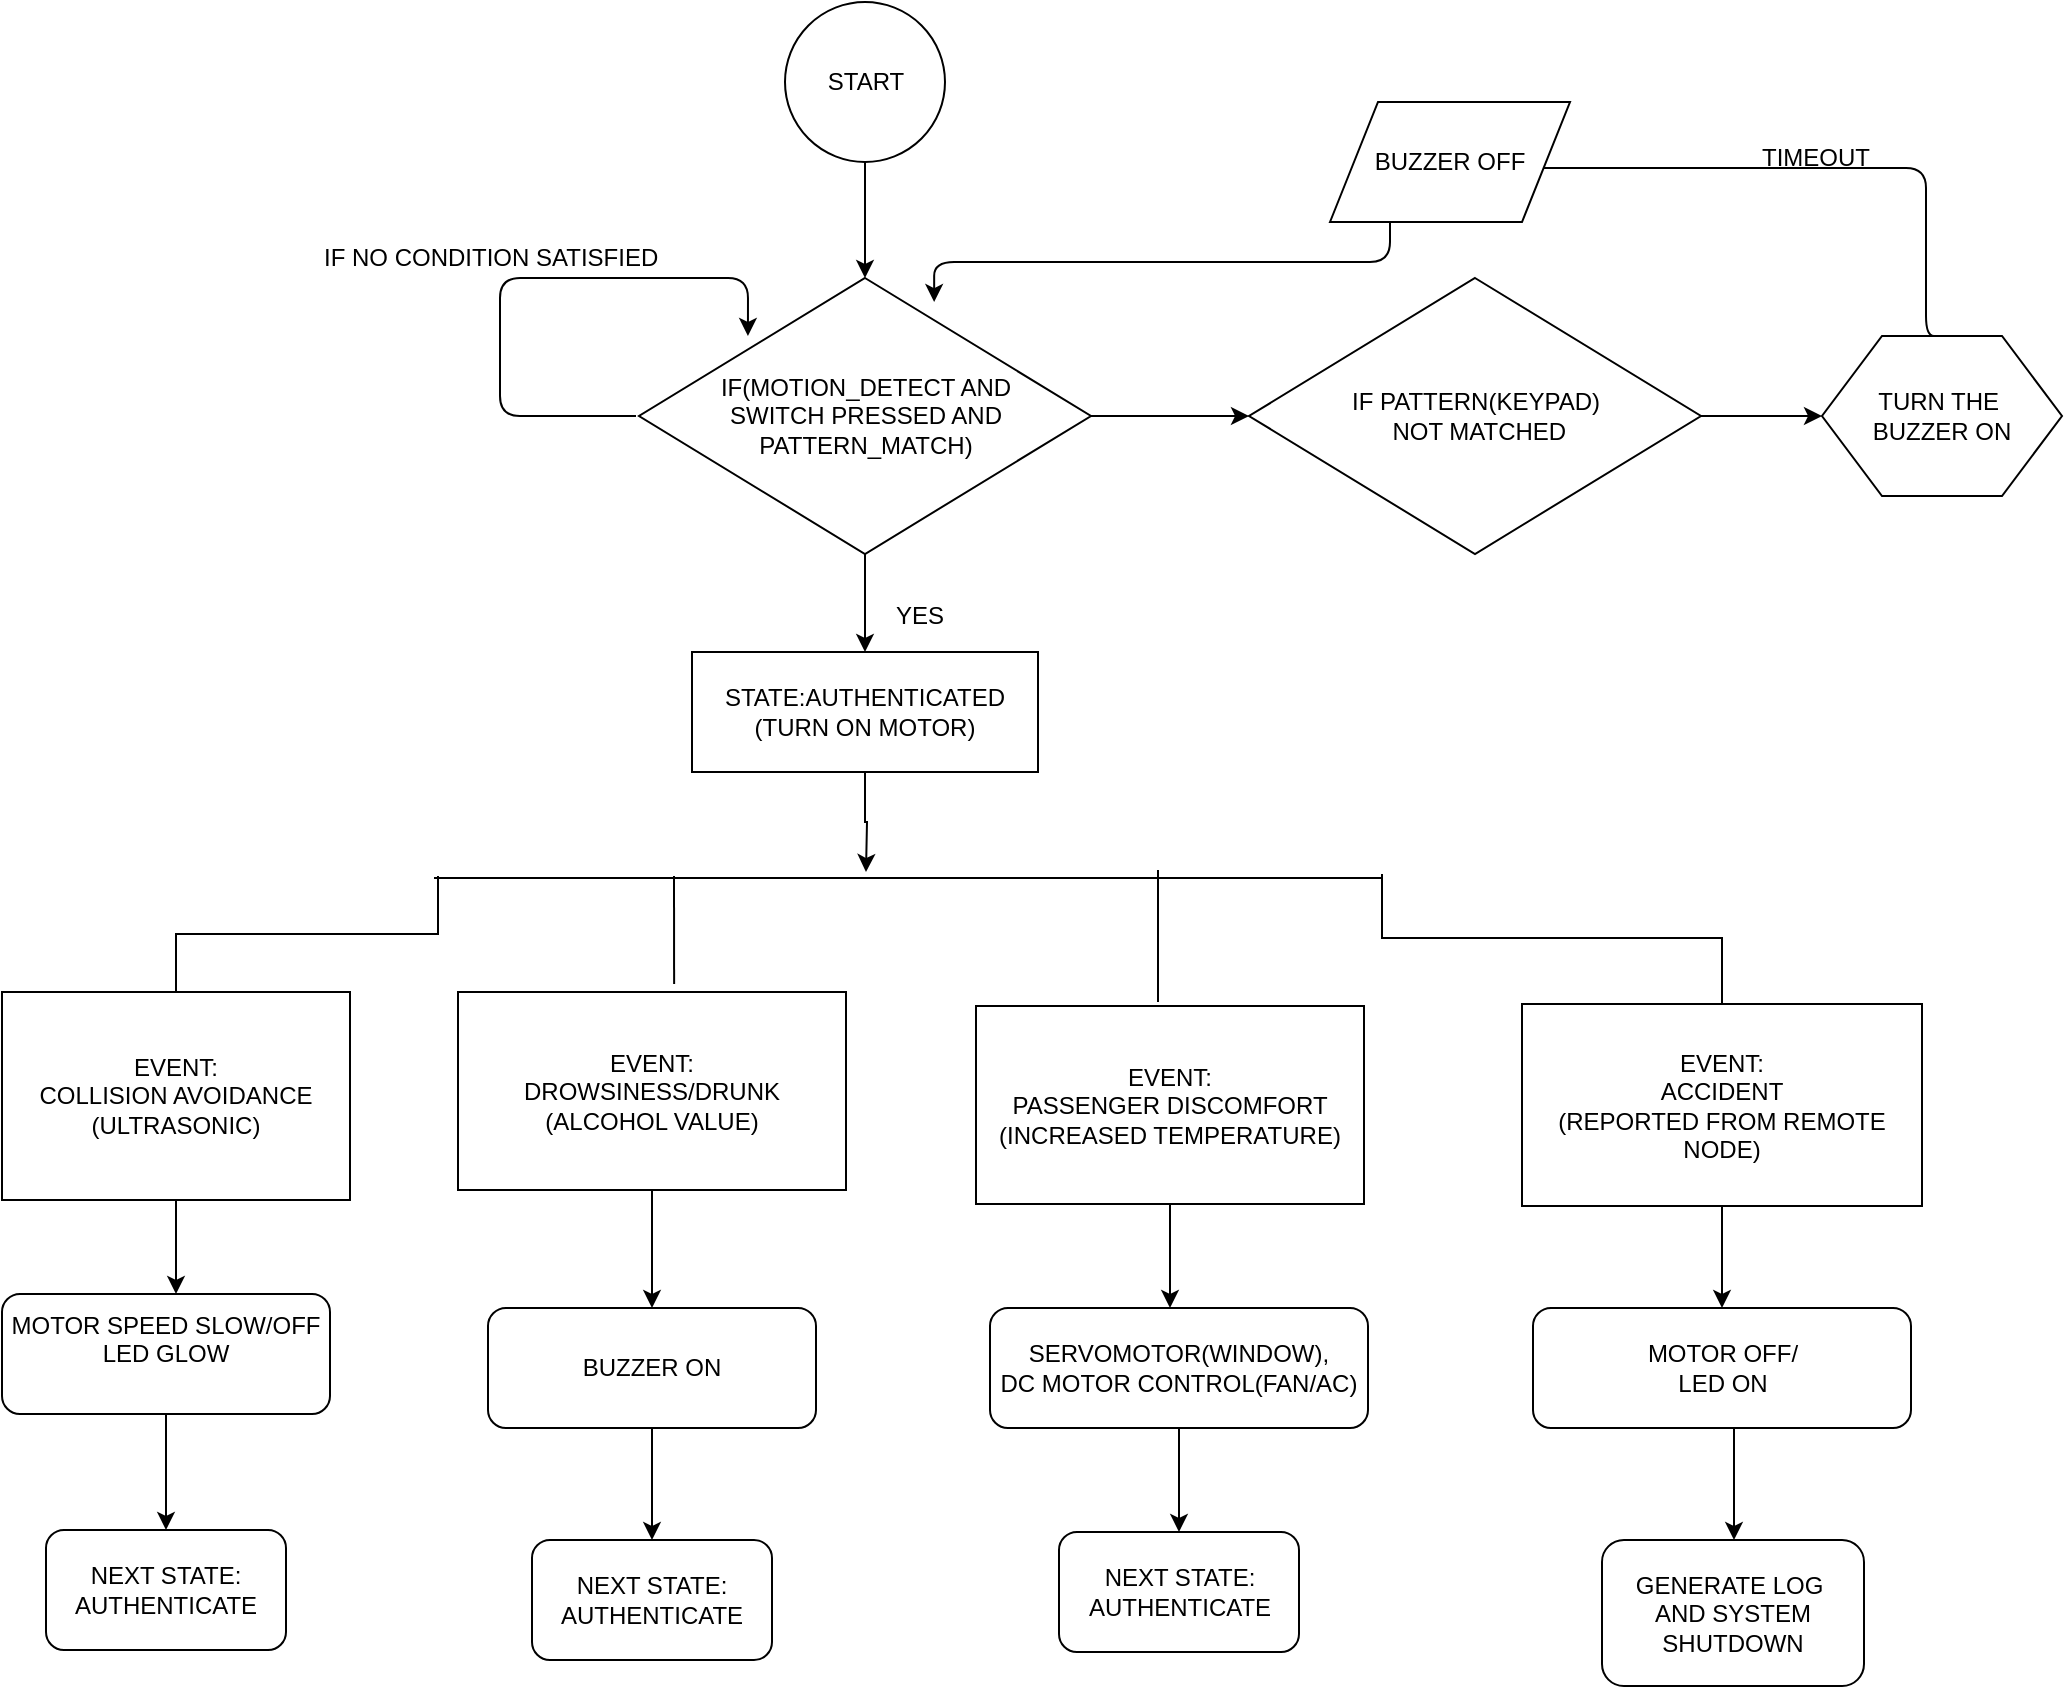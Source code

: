 <mxfile version="10.6.1" type="device"><diagram id="6a731a19-8d31-9384-78a2-239565b7b9f0" name="Page-1"><mxGraphModel dx="1394" dy="747" grid="0" gridSize="10" guides="1" tooltips="1" connect="1" arrows="1" fold="1" page="1" pageScale="1" pageWidth="1169" pageHeight="827" background="#ffffff" math="0" shadow="0"><root><mxCell id="0"/><mxCell id="1" parent="0"/><mxCell id="fJ1FEvaS-VhI7Abs9vSw-77" value="" style="edgeStyle=orthogonalEdgeStyle;rounded=0;orthogonalLoop=1;jettySize=auto;html=1;" edge="1" parent="1" source="fJ1FEvaS-VhI7Abs9vSw-55"><mxGeometry relative="1" as="geometry"><mxPoint x="522" y="442" as="targetPoint"/></mxGeometry></mxCell><mxCell id="fJ1FEvaS-VhI7Abs9vSw-55" value="STATE:AUTHENTICATED&lt;br&gt;(TURN ON MOTOR)&lt;br&gt;" style="rounded=0;whiteSpace=wrap;html=1;" vertex="1" parent="1"><mxGeometry x="435" y="332" width="173" height="60" as="geometry"/></mxCell><mxCell id="fJ1FEvaS-VhI7Abs9vSw-68" value="" style="edgeStyle=orthogonalEdgeStyle;rounded=0;orthogonalLoop=1;jettySize=auto;html=1;" edge="1" parent="1" source="fJ1FEvaS-VhI7Abs9vSw-56" target="fJ1FEvaS-VhI7Abs9vSw-57"><mxGeometry relative="1" as="geometry"/></mxCell><mxCell id="fJ1FEvaS-VhI7Abs9vSw-56" value="START" style="ellipse;whiteSpace=wrap;html=1;aspect=fixed;" vertex="1" parent="1"><mxGeometry x="481.5" y="7" width="80" height="80" as="geometry"/></mxCell><mxCell id="fJ1FEvaS-VhI7Abs9vSw-62" value="" style="edgeStyle=orthogonalEdgeStyle;rounded=0;orthogonalLoop=1;jettySize=auto;html=1;" edge="1" parent="1" source="fJ1FEvaS-VhI7Abs9vSw-57" target="fJ1FEvaS-VhI7Abs9vSw-61"><mxGeometry relative="1" as="geometry"/></mxCell><mxCell id="fJ1FEvaS-VhI7Abs9vSw-57" value="IF(MOTION_DETECT AND&lt;br&gt;SWITCH PRESSED AND &lt;br&gt;PATTERN_MATCH)" style="rhombus;whiteSpace=wrap;html=1;" vertex="1" parent="1"><mxGeometry x="408.5" y="145" width="226" height="138" as="geometry"/></mxCell><mxCell id="fJ1FEvaS-VhI7Abs9vSw-58" value="" style="endArrow=classic;html=1;entryX=0.5;entryY=0;entryDx=0;entryDy=0;exitX=0.5;exitY=1;exitDx=0;exitDy=0;" edge="1" parent="1" source="fJ1FEvaS-VhI7Abs9vSw-57" target="fJ1FEvaS-VhI7Abs9vSw-55"><mxGeometry width="50" height="50" relative="1" as="geometry"><mxPoint x="522" y="294" as="sourcePoint"/><mxPoint x="467" y="413" as="targetPoint"/></mxGeometry></mxCell><mxCell id="fJ1FEvaS-VhI7Abs9vSw-59" value="YES" style="text;html=1;resizable=0;points=[];autosize=1;align=left;verticalAlign=top;spacingTop=-4;" vertex="1" parent="1"><mxGeometry x="535" y="304" width="34" height="14" as="geometry"/></mxCell><mxCell id="fJ1FEvaS-VhI7Abs9vSw-70" value="" style="edgeStyle=orthogonalEdgeStyle;rounded=0;orthogonalLoop=1;jettySize=auto;html=1;" edge="1" parent="1" source="fJ1FEvaS-VhI7Abs9vSw-61" target="fJ1FEvaS-VhI7Abs9vSw-69"><mxGeometry relative="1" as="geometry"/></mxCell><mxCell id="fJ1FEvaS-VhI7Abs9vSw-61" value="IF PATTERN(KEYPAD)&lt;br&gt;&amp;nbsp;NOT MATCHED" style="rhombus;whiteSpace=wrap;html=1;" vertex="1" parent="1"><mxGeometry x="713.5" y="145" width="226" height="138" as="geometry"/></mxCell><mxCell id="fJ1FEvaS-VhI7Abs9vSw-66" value="" style="edgeStyle=segmentEdgeStyle;endArrow=classic;html=1;entryX=0.241;entryY=0.21;entryDx=0;entryDy=0;entryPerimeter=0;" edge="1" parent="1" target="fJ1FEvaS-VhI7Abs9vSw-57"><mxGeometry width="50" height="50" relative="1" as="geometry"><mxPoint x="407" y="214" as="sourcePoint"/><mxPoint x="377" y="145" as="targetPoint"/><Array as="points"><mxPoint x="339" y="214"/><mxPoint x="339" y="145"/><mxPoint x="463" y="145"/></Array></mxGeometry></mxCell><mxCell id="fJ1FEvaS-VhI7Abs9vSw-67" value="IF NO CONDITION SATISFIED" style="text;html=1;resizable=0;points=[];autosize=1;align=left;verticalAlign=top;spacingTop=-4;" vertex="1" parent="1"><mxGeometry x="249" y="125" width="177" height="14" as="geometry"/></mxCell><mxCell id="fJ1FEvaS-VhI7Abs9vSw-69" value="TURN THE&amp;nbsp;&lt;br&gt;BUZZER ON&lt;br&gt;" style="shape=hexagon;perimeter=hexagonPerimeter2;whiteSpace=wrap;html=1;" vertex="1" parent="1"><mxGeometry x="1000" y="174" width="120" height="80" as="geometry"/></mxCell><mxCell id="fJ1FEvaS-VhI7Abs9vSw-95" value="" style="edgeStyle=orthogonalEdgeStyle;rounded=0;orthogonalLoop=1;jettySize=auto;html=1;" edge="1" parent="1" source="fJ1FEvaS-VhI7Abs9vSw-71" target="fJ1FEvaS-VhI7Abs9vSw-87"><mxGeometry relative="1" as="geometry"/></mxCell><mxCell id="fJ1FEvaS-VhI7Abs9vSw-71" value="EVENT:&lt;br&gt;ACCIDENT&lt;br&gt;(REPORTED FROM REMOTE NODE)&lt;br&gt;" style="whiteSpace=wrap;html=1;align=center;verticalAlign=middle;container=1;recursiveResize=0;treeFolding=1;" vertex="1" parent="1"><mxGeometry x="850" y="508" width="200" height="101" as="geometry"/></mxCell><mxCell id="fJ1FEvaS-VhI7Abs9vSw-72" value="" style="edgeStyle=elbowEdgeStyle;elbow=vertical;startArrow=none;endArrow=none;rounded=0;" edge="1" target="fJ1FEvaS-VhI7Abs9vSw-71" parent="1"><mxGeometry relative="1" as="geometry"><mxPoint x="780" y="443" as="sourcePoint"/><Array as="points"><mxPoint x="696" y="475"/></Array></mxGeometry></mxCell><mxCell id="fJ1FEvaS-VhI7Abs9vSw-74" value="" style="endArrow=none;html=1;" edge="1" parent="1"><mxGeometry width="50" height="50" relative="1" as="geometry"><mxPoint x="306" y="445" as="sourcePoint"/><mxPoint x="780" y="445" as="targetPoint"/></mxGeometry></mxCell><mxCell id="fJ1FEvaS-VhI7Abs9vSw-96" value="" style="edgeStyle=orthogonalEdgeStyle;rounded=0;orthogonalLoop=1;jettySize=auto;html=1;" edge="1" parent="1" source="fJ1FEvaS-VhI7Abs9vSw-78" target="fJ1FEvaS-VhI7Abs9vSw-84"><mxGeometry relative="1" as="geometry"><Array as="points"><mxPoint x="177" y="641"/><mxPoint x="177" y="641"/></Array></mxGeometry></mxCell><mxCell id="fJ1FEvaS-VhI7Abs9vSw-78" value="EVENT:&lt;br&gt;COLLISION AVOIDANCE&lt;br&gt;(ULTRASONIC)&lt;br&gt;" style="whiteSpace=wrap;html=1;align=center;verticalAlign=middle;container=1;recursiveResize=0;treeFolding=1;" vertex="1" parent="1"><mxGeometry x="90" y="502" width="174" height="104" as="geometry"/></mxCell><mxCell id="fJ1FEvaS-VhI7Abs9vSw-79" value="" style="edgeStyle=elbowEdgeStyle;elbow=vertical;startArrow=none;endArrow=none;rounded=0;" edge="1" target="fJ1FEvaS-VhI7Abs9vSw-78" parent="1"><mxGeometry relative="1" as="geometry"><mxPoint x="308" y="444" as="sourcePoint"/></mxGeometry></mxCell><mxCell id="fJ1FEvaS-VhI7Abs9vSw-93" value="" style="edgeStyle=orthogonalEdgeStyle;rounded=0;orthogonalLoop=1;jettySize=auto;html=1;" edge="1" parent="1" source="fJ1FEvaS-VhI7Abs9vSw-80" target="fJ1FEvaS-VhI7Abs9vSw-85"><mxGeometry relative="1" as="geometry"/></mxCell><UserObject label="EVENT:&lt;br&gt;DROWSINESS/DRUNK&lt;br&gt;(ALCOHOL VALUE)&lt;br&gt;" treeRoot="1" id="fJ1FEvaS-VhI7Abs9vSw-80"><mxCell style="whiteSpace=wrap;html=1;align=center;treeFolding=1;container=1;recursiveResize=0;" vertex="1" parent="1"><mxGeometry x="318" y="502" width="194" height="99" as="geometry"/></mxCell></UserObject><mxCell id="fJ1FEvaS-VhI7Abs9vSw-94" value="" style="edgeStyle=orthogonalEdgeStyle;rounded=0;orthogonalLoop=1;jettySize=auto;html=1;" edge="1" parent="1" source="fJ1FEvaS-VhI7Abs9vSw-81" target="fJ1FEvaS-VhI7Abs9vSw-86"><mxGeometry relative="1" as="geometry"><Array as="points"><mxPoint x="674" y="643"/><mxPoint x="674" y="643"/></Array></mxGeometry></mxCell><UserObject label="EVENT:&lt;br&gt;PASSENGER DISCOMFORT&lt;br&gt;(INCREASED TEMPERATURE)&lt;br&gt;" treeRoot="1" id="fJ1FEvaS-VhI7Abs9vSw-81"><mxCell style="whiteSpace=wrap;html=1;align=center;treeFolding=1;container=1;recursiveResize=0;" vertex="1" parent="1"><mxGeometry x="577" y="509" width="194" height="99" as="geometry"/></mxCell></UserObject><mxCell id="fJ1FEvaS-VhI7Abs9vSw-82" value="" style="endArrow=none;html=1;exitX=0.557;exitY=-0.04;exitDx=0;exitDy=0;exitPerimeter=0;" edge="1" parent="1" source="fJ1FEvaS-VhI7Abs9vSw-80"><mxGeometry width="50" height="50" relative="1" as="geometry"><mxPoint x="396" y="494" as="sourcePoint"/><mxPoint x="426" y="444" as="targetPoint"/></mxGeometry></mxCell><mxCell id="fJ1FEvaS-VhI7Abs9vSw-83" value="" style="endArrow=none;html=1;" edge="1" parent="1"><mxGeometry width="50" height="50" relative="1" as="geometry"><mxPoint x="668" y="507" as="sourcePoint"/><mxPoint x="668" y="441" as="targetPoint"/></mxGeometry></mxCell><mxCell id="fJ1FEvaS-VhI7Abs9vSw-102" value="" style="edgeStyle=orthogonalEdgeStyle;rounded=0;orthogonalLoop=1;jettySize=auto;html=1;" edge="1" parent="1" source="fJ1FEvaS-VhI7Abs9vSw-84" target="fJ1FEvaS-VhI7Abs9vSw-98"><mxGeometry relative="1" as="geometry"/></mxCell><mxCell id="fJ1FEvaS-VhI7Abs9vSw-84" value="MOTOR SPEED SLOW/OFF&lt;br&gt;LED GLOW&lt;br&gt;&lt;br&gt;" style="rounded=1;whiteSpace=wrap;html=1;" vertex="1" parent="1"><mxGeometry x="90" y="653" width="164" height="60" as="geometry"/></mxCell><mxCell id="fJ1FEvaS-VhI7Abs9vSw-103" value="" style="edgeStyle=orthogonalEdgeStyle;rounded=0;orthogonalLoop=1;jettySize=auto;html=1;" edge="1" parent="1" source="fJ1FEvaS-VhI7Abs9vSw-85" target="fJ1FEvaS-VhI7Abs9vSw-99"><mxGeometry relative="1" as="geometry"/></mxCell><mxCell id="fJ1FEvaS-VhI7Abs9vSw-85" value="BUZZER ON&lt;br&gt;" style="rounded=1;whiteSpace=wrap;html=1;" vertex="1" parent="1"><mxGeometry x="333" y="660" width="164" height="60" as="geometry"/></mxCell><mxCell id="fJ1FEvaS-VhI7Abs9vSw-104" value="" style="edgeStyle=orthogonalEdgeStyle;rounded=0;orthogonalLoop=1;jettySize=auto;html=1;" edge="1" parent="1" source="fJ1FEvaS-VhI7Abs9vSw-86" target="fJ1FEvaS-VhI7Abs9vSw-100"><mxGeometry relative="1" as="geometry"/></mxCell><mxCell id="fJ1FEvaS-VhI7Abs9vSw-86" value="SERVOMOTOR(WINDOW),&lt;br&gt;DC MOTOR CONTROL(FAN/AC)&lt;br&gt;" style="rounded=1;whiteSpace=wrap;html=1;" vertex="1" parent="1"><mxGeometry x="584" y="660" width="189" height="60" as="geometry"/></mxCell><mxCell id="fJ1FEvaS-VhI7Abs9vSw-105" value="" style="edgeStyle=orthogonalEdgeStyle;rounded=0;orthogonalLoop=1;jettySize=auto;html=1;" edge="1" parent="1" source="fJ1FEvaS-VhI7Abs9vSw-87" target="fJ1FEvaS-VhI7Abs9vSw-101"><mxGeometry relative="1" as="geometry"><Array as="points"><mxPoint x="956" y="727"/><mxPoint x="956" y="727"/></Array></mxGeometry></mxCell><mxCell id="fJ1FEvaS-VhI7Abs9vSw-87" value="MOTOR OFF/&lt;br&gt;LED ON&lt;br&gt;" style="rounded=1;whiteSpace=wrap;html=1;" vertex="1" parent="1"><mxGeometry x="855.5" y="660" width="189" height="60" as="geometry"/></mxCell><mxCell id="fJ1FEvaS-VhI7Abs9vSw-88" value="" style="edgeStyle=elbowEdgeStyle;elbow=horizontal;endArrow=classic;html=1;exitX=0.5;exitY=0;exitDx=0;exitDy=0;" edge="1" parent="1" source="fJ1FEvaS-VhI7Abs9vSw-69"><mxGeometry width="50" height="50" relative="1" as="geometry"><mxPoint x="1062" y="124" as="sourcePoint"/><mxPoint x="841" y="90" as="targetPoint"/><Array as="points"><mxPoint x="1052" y="90"/></Array></mxGeometry></mxCell><mxCell id="fJ1FEvaS-VhI7Abs9vSw-89" value="BUZZER OFF" style="shape=parallelogram;perimeter=parallelogramPerimeter;whiteSpace=wrap;html=1;" vertex="1" parent="1"><mxGeometry x="754" y="57" width="120" height="60" as="geometry"/></mxCell><mxCell id="fJ1FEvaS-VhI7Abs9vSw-90" value="" style="edgeStyle=elbowEdgeStyle;elbow=vertical;endArrow=classic;html=1;entryX=0.653;entryY=0.087;entryDx=0;entryDy=0;entryPerimeter=0;exitX=0.25;exitY=1;exitDx=0;exitDy=0;" edge="1" parent="1" source="fJ1FEvaS-VhI7Abs9vSw-89" target="fJ1FEvaS-VhI7Abs9vSw-57"><mxGeometry width="50" height="50" relative="1" as="geometry"><mxPoint x="618" y="117" as="sourcePoint"/><mxPoint x="668" y="67" as="targetPoint"/></mxGeometry></mxCell><mxCell id="fJ1FEvaS-VhI7Abs9vSw-91" value="TIMEOUT" style="text;html=1;resizable=0;points=[];autosize=1;align=left;verticalAlign=top;spacingTop=-4;" vertex="1" parent="1"><mxGeometry x="968" y="75" width="64" height="14" as="geometry"/></mxCell><mxCell id="fJ1FEvaS-VhI7Abs9vSw-98" value="NEXT STATE:&lt;br&gt;AUTHENTICATE&lt;br&gt;" style="rounded=1;whiteSpace=wrap;html=1;" vertex="1" parent="1"><mxGeometry x="112" y="771" width="120" height="60" as="geometry"/></mxCell><mxCell id="fJ1FEvaS-VhI7Abs9vSw-99" value="NEXT STATE:&lt;br&gt;AUTHENTICATE&lt;br&gt;" style="rounded=1;whiteSpace=wrap;html=1;" vertex="1" parent="1"><mxGeometry x="355" y="776" width="120" height="60" as="geometry"/></mxCell><mxCell id="fJ1FEvaS-VhI7Abs9vSw-100" value="NEXT STATE:&lt;br&gt;AUTHENTICATE&lt;br&gt;" style="rounded=1;whiteSpace=wrap;html=1;" vertex="1" parent="1"><mxGeometry x="618.5" y="772" width="120" height="60" as="geometry"/></mxCell><mxCell id="fJ1FEvaS-VhI7Abs9vSw-101" value="GENERATE LOG&amp;nbsp;&lt;br&gt;AND SYSTEM SHUTDOWN&lt;br&gt;" style="rounded=1;whiteSpace=wrap;html=1;" vertex="1" parent="1"><mxGeometry x="890" y="776" width="131" height="73" as="geometry"/></mxCell></root></mxGraphModel></diagram></mxfile>